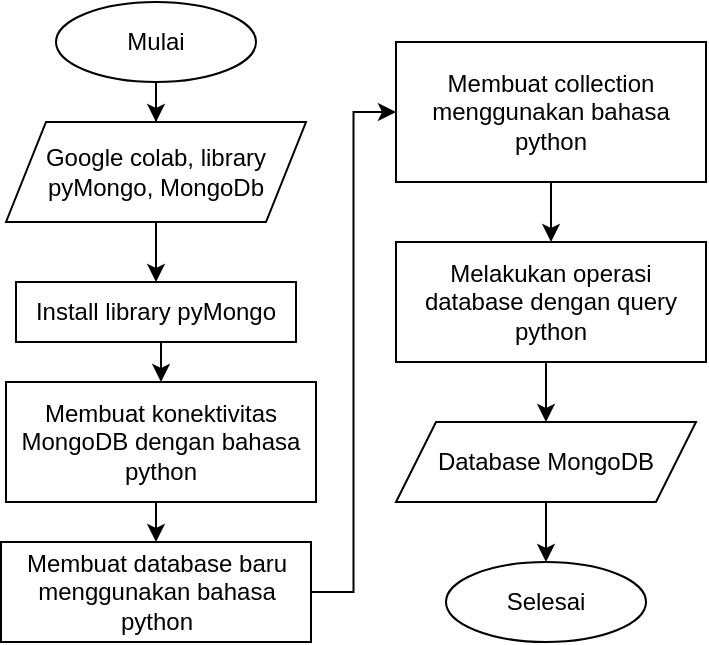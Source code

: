 <mxfile version="20.4.0" type="github">
  <diagram id="f20_eDvz2C0OKqHQl-1B" name="Page-1">
    <mxGraphModel dx="1038" dy="621" grid="1" gridSize="10" guides="1" tooltips="1" connect="1" arrows="1" fold="1" page="1" pageScale="1" pageWidth="1700" pageHeight="1100" math="0" shadow="0">
      <root>
        <mxCell id="0" />
        <mxCell id="1" parent="0" />
        <mxCell id="wUUNpgtT-ID-qIYKt-lW-14" style="edgeStyle=orthogonalEdgeStyle;rounded=0;orthogonalLoop=1;jettySize=auto;html=1;exitX=0.5;exitY=1;exitDx=0;exitDy=0;" edge="1" parent="1" source="wUUNpgtT-ID-qIYKt-lW-1" target="wUUNpgtT-ID-qIYKt-lW-2">
          <mxGeometry relative="1" as="geometry" />
        </mxCell>
        <mxCell id="wUUNpgtT-ID-qIYKt-lW-1" value="Mulai" style="ellipse;whiteSpace=wrap;html=1;" vertex="1" parent="1">
          <mxGeometry x="390" y="120" width="100" height="40" as="geometry" />
        </mxCell>
        <mxCell id="wUUNpgtT-ID-qIYKt-lW-15" style="edgeStyle=orthogonalEdgeStyle;rounded=0;orthogonalLoop=1;jettySize=auto;html=1;exitX=0.5;exitY=1;exitDx=0;exitDy=0;entryX=0.5;entryY=0;entryDx=0;entryDy=0;" edge="1" parent="1" source="wUUNpgtT-ID-qIYKt-lW-2" target="wUUNpgtT-ID-qIYKt-lW-3">
          <mxGeometry relative="1" as="geometry" />
        </mxCell>
        <mxCell id="wUUNpgtT-ID-qIYKt-lW-2" value="Google colab, library pyMongo, MongoDb" style="shape=parallelogram;perimeter=parallelogramPerimeter;whiteSpace=wrap;html=1;fixedSize=1;" vertex="1" parent="1">
          <mxGeometry x="365" y="180" width="150" height="50" as="geometry" />
        </mxCell>
        <mxCell id="wUUNpgtT-ID-qIYKt-lW-18" style="edgeStyle=orthogonalEdgeStyle;rounded=0;orthogonalLoop=1;jettySize=auto;html=1;exitX=0.5;exitY=1;exitDx=0;exitDy=0;entryX=0.5;entryY=0;entryDx=0;entryDy=0;" edge="1" parent="1" source="wUUNpgtT-ID-qIYKt-lW-3" target="wUUNpgtT-ID-qIYKt-lW-4">
          <mxGeometry relative="1" as="geometry" />
        </mxCell>
        <mxCell id="wUUNpgtT-ID-qIYKt-lW-3" value="Install library pyMongo" style="rounded=0;whiteSpace=wrap;html=1;" vertex="1" parent="1">
          <mxGeometry x="370" y="260" width="140" height="30" as="geometry" />
        </mxCell>
        <mxCell id="wUUNpgtT-ID-qIYKt-lW-19" style="edgeStyle=orthogonalEdgeStyle;rounded=0;orthogonalLoop=1;jettySize=auto;html=1;exitX=0.5;exitY=1;exitDx=0;exitDy=0;entryX=0.5;entryY=0;entryDx=0;entryDy=0;" edge="1" parent="1" source="wUUNpgtT-ID-qIYKt-lW-4" target="wUUNpgtT-ID-qIYKt-lW-5">
          <mxGeometry relative="1" as="geometry" />
        </mxCell>
        <mxCell id="wUUNpgtT-ID-qIYKt-lW-4" value="Membuat konektivitas MongoDB dengan bahasa python" style="rounded=0;whiteSpace=wrap;html=1;" vertex="1" parent="1">
          <mxGeometry x="365" y="310" width="155" height="60" as="geometry" />
        </mxCell>
        <mxCell id="wUUNpgtT-ID-qIYKt-lW-20" style="edgeStyle=orthogonalEdgeStyle;rounded=0;orthogonalLoop=1;jettySize=auto;html=1;exitX=1;exitY=0.5;exitDx=0;exitDy=0;entryX=0;entryY=0.5;entryDx=0;entryDy=0;" edge="1" parent="1" source="wUUNpgtT-ID-qIYKt-lW-5" target="wUUNpgtT-ID-qIYKt-lW-6">
          <mxGeometry relative="1" as="geometry" />
        </mxCell>
        <mxCell id="wUUNpgtT-ID-qIYKt-lW-5" value="Membuat database baru menggunakan bahasa python" style="rounded=0;whiteSpace=wrap;html=1;" vertex="1" parent="1">
          <mxGeometry x="362.5" y="390" width="155" height="50" as="geometry" />
        </mxCell>
        <mxCell id="wUUNpgtT-ID-qIYKt-lW-21" style="edgeStyle=orthogonalEdgeStyle;rounded=0;orthogonalLoop=1;jettySize=auto;html=1;exitX=0.5;exitY=1;exitDx=0;exitDy=0;" edge="1" parent="1" source="wUUNpgtT-ID-qIYKt-lW-6" target="wUUNpgtT-ID-qIYKt-lW-7">
          <mxGeometry relative="1" as="geometry" />
        </mxCell>
        <mxCell id="wUUNpgtT-ID-qIYKt-lW-6" value="Membuat collection menggunakan bahasa python" style="rounded=0;whiteSpace=wrap;html=1;" vertex="1" parent="1">
          <mxGeometry x="560" y="140" width="155" height="70" as="geometry" />
        </mxCell>
        <mxCell id="wUUNpgtT-ID-qIYKt-lW-23" style="edgeStyle=orthogonalEdgeStyle;rounded=0;orthogonalLoop=1;jettySize=auto;html=1;exitX=0.5;exitY=1;exitDx=0;exitDy=0;entryX=0.5;entryY=0;entryDx=0;entryDy=0;" edge="1" parent="1" source="wUUNpgtT-ID-qIYKt-lW-7" target="wUUNpgtT-ID-qIYKt-lW-10">
          <mxGeometry relative="1" as="geometry" />
        </mxCell>
        <mxCell id="wUUNpgtT-ID-qIYKt-lW-7" value="Melakukan operasi database dengan query python" style="rounded=0;whiteSpace=wrap;html=1;" vertex="1" parent="1">
          <mxGeometry x="560" y="240" width="155" height="60" as="geometry" />
        </mxCell>
        <mxCell id="wUUNpgtT-ID-qIYKt-lW-24" style="edgeStyle=orthogonalEdgeStyle;rounded=0;orthogonalLoop=1;jettySize=auto;html=1;exitX=0.5;exitY=1;exitDx=0;exitDy=0;entryX=0.5;entryY=0;entryDx=0;entryDy=0;" edge="1" parent="1" source="wUUNpgtT-ID-qIYKt-lW-10" target="wUUNpgtT-ID-qIYKt-lW-11">
          <mxGeometry relative="1" as="geometry" />
        </mxCell>
        <mxCell id="wUUNpgtT-ID-qIYKt-lW-10" value="Database MongoDB" style="shape=parallelogram;perimeter=parallelogramPerimeter;whiteSpace=wrap;html=1;fixedSize=1;" vertex="1" parent="1">
          <mxGeometry x="560" y="330" width="150" height="40" as="geometry" />
        </mxCell>
        <mxCell id="wUUNpgtT-ID-qIYKt-lW-11" value="Selesai" style="ellipse;whiteSpace=wrap;html=1;" vertex="1" parent="1">
          <mxGeometry x="585" y="400" width="100" height="40" as="geometry" />
        </mxCell>
      </root>
    </mxGraphModel>
  </diagram>
</mxfile>
